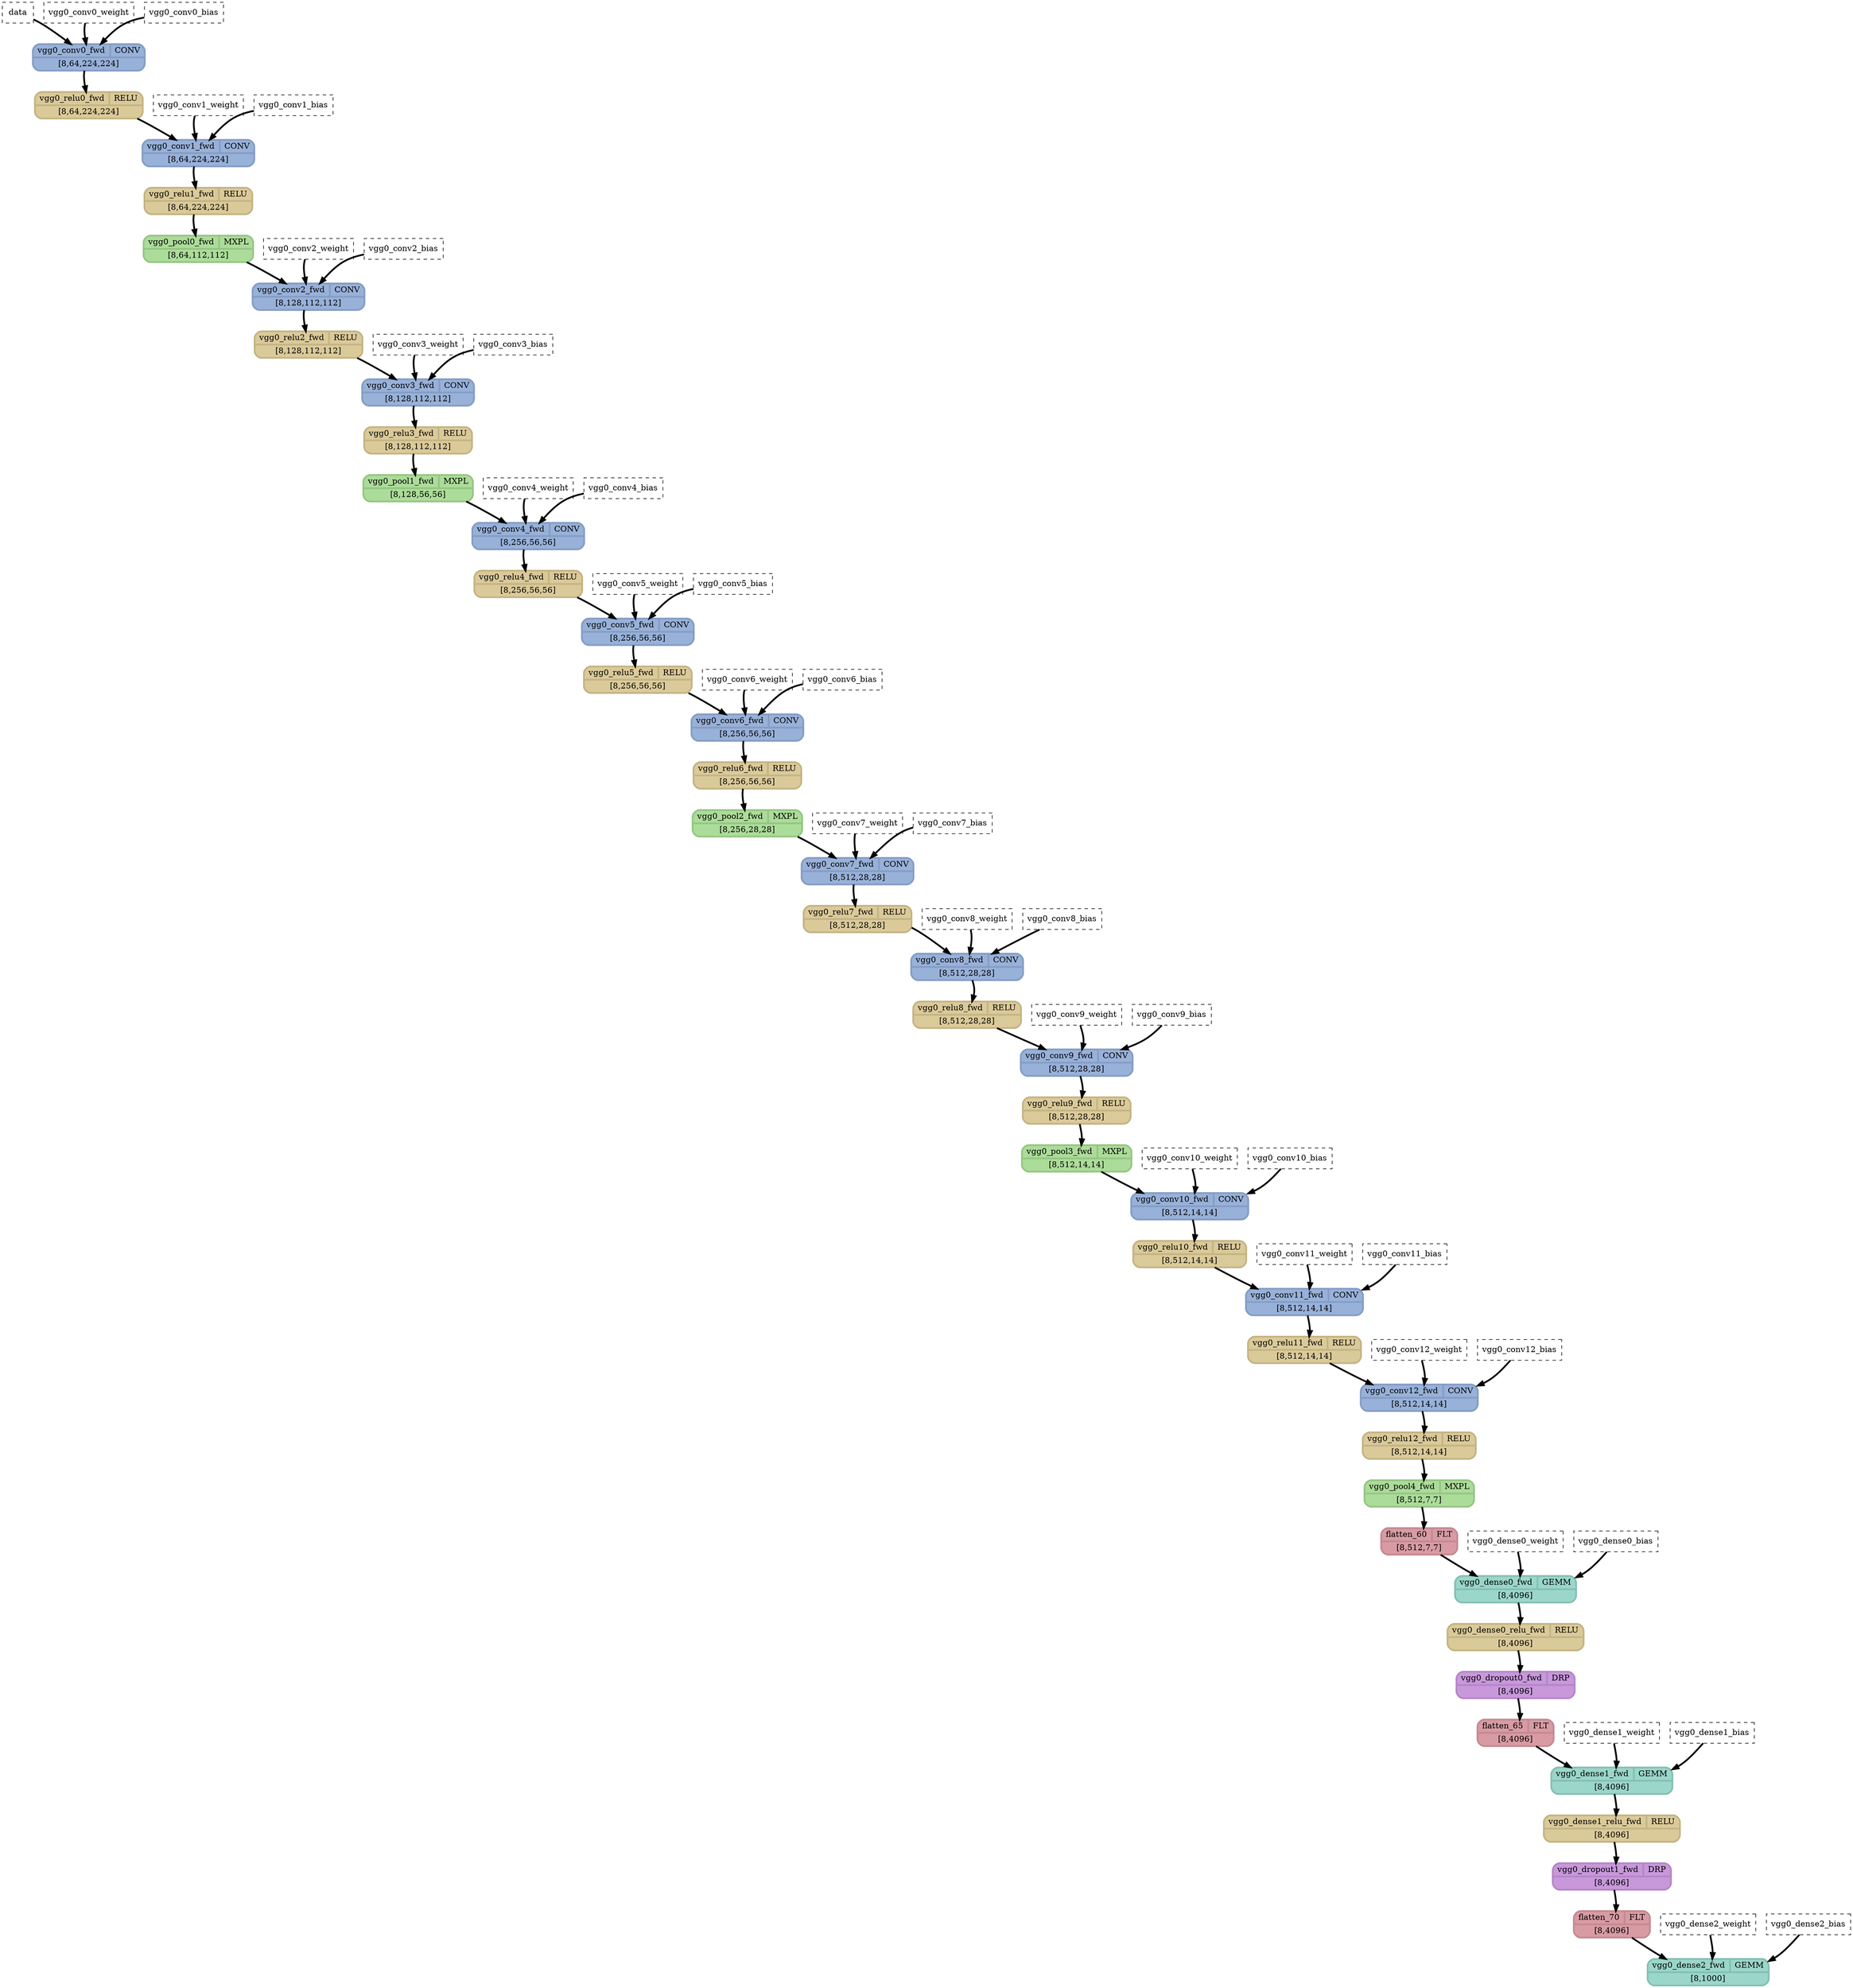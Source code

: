 strict digraph {
  graph [
    rankdir="TB"
    overlap=prism
    overlap_shrink=true
    splines=curved
  ];
  node [
    shape=Mrecord
  ];
  edge [
    penwidth=3
  ];

  // Node definitions.
  "data" [
    id=0
    name="data"
    type=constant_input
    label="data"
    inputs=""
    outputs=""
    shape=box
    style="filled,dashed"
    fillcolor="white"
  ];
  "vgg0_conv0_weight" [
    id=1
    name="vgg0_conv0_weight"
    type=constant_input
    label="vgg0_conv0_weight"
    inputs=""
    outputs=""
    shape=box
    style="filled,dashed"
    fillcolor="white"
  ];
  "vgg0_conv0_bias" [
    id=2
    name="vgg0_conv0_bias"
    type=constant_input
    label="vgg0_conv0_bias"
    inputs=""
    outputs=""
    shape=box
    style="filled,dashed"
    fillcolor="white"
  ];
  "vgg0_conv0_fwd" [
    id=3
    name="vgg0_conv0_fwd"
    type=Conv
    label="{ {vgg0_conv0_fwd  | CONV} | [8,64,224,224] }"
    inputs="data;vgg0_conv0_weight;vgg0_conv0_bias"
    outputs="vgg0_conv0_fwd"
    penwidth=3
    style=filled
    color="#859dc5"
    fontcolor="#000000"
    fillcolor="#98b1d9"
  ];
  "vgg0_relu0_fwd" [
    id=4
    name="vgg0_relu0_fwd"
    type=Relu
    label="{ {vgg0_relu0_fwd  | RELU} | [8,64,224,224] }"
    inputs="vgg0_conv0_fwd"
    outputs="vgg0_relu0_fwd"
    penwidth=3
    style=filled
    color="#c4b483"
    fontcolor="#000000"
    fillcolor="#dbca99"
  ];
  "vgg0_conv1_weight" [
    id=5
    name="vgg0_conv1_weight"
    type=constant_input
    label="vgg0_conv1_weight"
    inputs=""
    outputs=""
    shape=box
    style="filled,dashed"
    fillcolor="white"
  ];
  "vgg0_conv1_bias" [
    id=6
    name="vgg0_conv1_bias"
    type=constant_input
    label="vgg0_conv1_bias"
    inputs=""
    outputs=""
    shape=box
    style="filled,dashed"
    fillcolor="white"
  ];
  "vgg0_conv1_fwd" [
    id=7
    name="vgg0_conv1_fwd"
    type=Conv
    label="{ {vgg0_conv1_fwd  | CONV} | [8,64,224,224] }"
    inputs="vgg0_relu0_fwd;vgg0_conv1_weight;vgg0_conv1_bias"
    outputs="vgg0_conv1_fwd"
    penwidth=3
    style=filled
    color="#859dc5"
    fontcolor="#000000"
    fillcolor="#98b1d9"
  ];
  "vgg0_relu1_fwd" [
    id=8
    name="vgg0_relu1_fwd"
    type=Relu
    label="{ {vgg0_relu1_fwd  | RELU} | [8,64,224,224] }"
    inputs="vgg0_conv1_fwd"
    outputs="vgg0_relu1_fwd"
    penwidth=3
    style=filled
    color="#c4b483"
    fontcolor="#000000"
    fillcolor="#dbca99"
  ];
  "vgg0_pool0_fwd" [
    id=9
    name="vgg0_pool0_fwd"
    type=MaxPool
    label="{ {vgg0_pool0_fwd  | MXPL} | [8,64,112,112] }"
    inputs="vgg0_relu1_fwd"
    outputs="vgg0_pool0_fwd"
    penwidth=3
    style=filled
    color="#96c583"
    fontcolor="#000000"
    fillcolor="#acdc99"
  ];
  "vgg0_conv2_weight" [
    id=10
    name="vgg0_conv2_weight"
    type=constant_input
    label="vgg0_conv2_weight"
    inputs=""
    outputs=""
    shape=box
    style="filled,dashed"
    fillcolor="white"
  ];
  "vgg0_conv2_bias" [
    id=11
    name="vgg0_conv2_bias"
    type=constant_input
    label="vgg0_conv2_bias"
    inputs=""
    outputs=""
    shape=box
    style="filled,dashed"
    fillcolor="white"
  ];
  "vgg0_conv2_fwd" [
    id=12
    name="vgg0_conv2_fwd"
    type=Conv
    label="{ {vgg0_conv2_fwd  | CONV} | [8,128,112,112] }"
    inputs="vgg0_pool0_fwd;vgg0_conv2_weight;vgg0_conv2_bias"
    outputs="vgg0_conv2_fwd"
    penwidth=3
    style=filled
    color="#859dc5"
    fontcolor="#000000"
    fillcolor="#98b1d9"
  ];
  "vgg0_relu2_fwd" [
    id=13
    name="vgg0_relu2_fwd"
    type=Relu
    label="{ {vgg0_relu2_fwd  | RELU} | [8,128,112,112] }"
    inputs="vgg0_conv2_fwd"
    outputs="vgg0_relu2_fwd"
    penwidth=3
    style=filled
    color="#c4b483"
    fontcolor="#000000"
    fillcolor="#dbca99"
  ];
  "vgg0_conv3_weight" [
    id=14
    name="vgg0_conv3_weight"
    type=constant_input
    label="vgg0_conv3_weight"
    inputs=""
    outputs=""
    shape=box
    style="filled,dashed"
    fillcolor="white"
  ];
  "vgg0_conv3_bias" [
    id=15
    name="vgg0_conv3_bias"
    type=constant_input
    label="vgg0_conv3_bias"
    inputs=""
    outputs=""
    shape=box
    style="filled,dashed"
    fillcolor="white"
  ];
  "vgg0_conv3_fwd" [
    id=16
    name="vgg0_conv3_fwd"
    type=Conv
    label="{ {vgg0_conv3_fwd  | CONV} | [8,128,112,112] }"
    inputs="vgg0_relu2_fwd;vgg0_conv3_weight;vgg0_conv3_bias"
    outputs="vgg0_conv3_fwd"
    penwidth=3
    style=filled
    color="#859dc5"
    fontcolor="#000000"
    fillcolor="#98b1d9"
  ];
  "vgg0_relu3_fwd" [
    id=17
    name="vgg0_relu3_fwd"
    type=Relu
    label="{ {vgg0_relu3_fwd  | RELU} | [8,128,112,112] }"
    inputs="vgg0_conv3_fwd"
    outputs="vgg0_relu3_fwd"
    penwidth=3
    style=filled
    color="#c4b483"
    fontcolor="#000000"
    fillcolor="#dbca99"
  ];
  "vgg0_pool1_fwd" [
    id=18
    name="vgg0_pool1_fwd"
    type=MaxPool
    label="{ {vgg0_pool1_fwd  | MXPL} | [8,128,56,56] }"
    inputs="vgg0_relu3_fwd"
    outputs="vgg0_pool1_fwd"
    penwidth=3
    style=filled
    color="#96c583"
    fontcolor="#000000"
    fillcolor="#acdc99"
  ];
  "vgg0_conv4_weight" [
    id=19
    name="vgg0_conv4_weight"
    type=constant_input
    label="vgg0_conv4_weight"
    inputs=""
    outputs=""
    shape=box
    style="filled,dashed"
    fillcolor="white"
  ];
  "vgg0_conv4_bias" [
    id=20
    name="vgg0_conv4_bias"
    type=constant_input
    label="vgg0_conv4_bias"
    inputs=""
    outputs=""
    shape=box
    style="filled,dashed"
    fillcolor="white"
  ];
  "vgg0_conv4_fwd" [
    id=21
    name="vgg0_conv4_fwd"
    type=Conv
    label="{ {vgg0_conv4_fwd  | CONV} | [8,256,56,56] }"
    inputs="vgg0_pool1_fwd;vgg0_conv4_weight;vgg0_conv4_bias"
    outputs="vgg0_conv4_fwd"
    penwidth=3
    style=filled
    color="#859dc5"
    fontcolor="#000000"
    fillcolor="#98b1d9"
  ];
  "vgg0_relu4_fwd" [
    id=22
    name="vgg0_relu4_fwd"
    type=Relu
    label="{ {vgg0_relu4_fwd  | RELU} | [8,256,56,56] }"
    inputs="vgg0_conv4_fwd"
    outputs="vgg0_relu4_fwd"
    penwidth=3
    style=filled
    color="#c4b483"
    fontcolor="#000000"
    fillcolor="#dbca99"
  ];
  "vgg0_conv5_weight" [
    id=23
    name="vgg0_conv5_weight"
    type=constant_input
    label="vgg0_conv5_weight"
    inputs=""
    outputs=""
    shape=box
    style="filled,dashed"
    fillcolor="white"
  ];
  "vgg0_conv5_bias" [
    id=24
    name="vgg0_conv5_bias"
    type=constant_input
    label="vgg0_conv5_bias"
    inputs=""
    outputs=""
    shape=box
    style="filled,dashed"
    fillcolor="white"
  ];
  "vgg0_conv5_fwd" [
    id=25
    name="vgg0_conv5_fwd"
    type=Conv
    label="{ {vgg0_conv5_fwd  | CONV} | [8,256,56,56] }"
    inputs="vgg0_relu4_fwd;vgg0_conv5_weight;vgg0_conv5_bias"
    outputs="vgg0_conv5_fwd"
    penwidth=3
    style=filled
    color="#859dc5"
    fontcolor="#000000"
    fillcolor="#98b1d9"
  ];
  "vgg0_relu5_fwd" [
    id=26
    name="vgg0_relu5_fwd"
    type=Relu
    label="{ {vgg0_relu5_fwd  | RELU} | [8,256,56,56] }"
    inputs="vgg0_conv5_fwd"
    outputs="vgg0_relu5_fwd"
    penwidth=3
    style=filled
    color="#c4b483"
    fontcolor="#000000"
    fillcolor="#dbca99"
  ];
  "vgg0_conv6_weight" [
    id=27
    name="vgg0_conv6_weight"
    type=constant_input
    label="vgg0_conv6_weight"
    inputs=""
    outputs=""
    shape=box
    style="filled,dashed"
    fillcolor="white"
  ];
  "vgg0_conv6_bias" [
    id=28
    name="vgg0_conv6_bias"
    type=constant_input
    label="vgg0_conv6_bias"
    inputs=""
    outputs=""
    shape=box
    style="filled,dashed"
    fillcolor="white"
  ];
  "vgg0_conv6_fwd" [
    id=29
    name="vgg0_conv6_fwd"
    type=Conv
    label="{ {vgg0_conv6_fwd  | CONV} | [8,256,56,56] }"
    inputs="vgg0_relu5_fwd;vgg0_conv6_weight;vgg0_conv6_bias"
    outputs="vgg0_conv6_fwd"
    penwidth=3
    style=filled
    color="#859dc5"
    fontcolor="#000000"
    fillcolor="#98b1d9"
  ];
  "vgg0_relu6_fwd" [
    id=30
    name="vgg0_relu6_fwd"
    type=Relu
    label="{ {vgg0_relu6_fwd  | RELU} | [8,256,56,56] }"
    inputs="vgg0_conv6_fwd"
    outputs="vgg0_relu6_fwd"
    penwidth=3
    style=filled
    color="#c4b483"
    fontcolor="#000000"
    fillcolor="#dbca99"
  ];
  "vgg0_pool2_fwd" [
    id=31
    name="vgg0_pool2_fwd"
    type=MaxPool
    label="{ {vgg0_pool2_fwd  | MXPL} | [8,256,28,28] }"
    inputs="vgg0_relu6_fwd"
    outputs="vgg0_pool2_fwd"
    penwidth=3
    style=filled
    color="#96c583"
    fontcolor="#000000"
    fillcolor="#acdc99"
  ];
  "vgg0_conv7_weight" [
    id=32
    name="vgg0_conv7_weight"
    type=constant_input
    label="vgg0_conv7_weight"
    inputs=""
    outputs=""
    shape=box
    style="filled,dashed"
    fillcolor="white"
  ];
  "vgg0_conv7_bias" [
    id=33
    name="vgg0_conv7_bias"
    type=constant_input
    label="vgg0_conv7_bias"
    inputs=""
    outputs=""
    shape=box
    style="filled,dashed"
    fillcolor="white"
  ];
  "vgg0_conv7_fwd" [
    id=34
    name="vgg0_conv7_fwd"
    type=Conv
    label="{ {vgg0_conv7_fwd  | CONV} | [8,512,28,28] }"
    inputs="vgg0_pool2_fwd;vgg0_conv7_weight;vgg0_conv7_bias"
    outputs="vgg0_conv7_fwd"
    penwidth=3
    style=filled
    color="#859dc5"
    fontcolor="#000000"
    fillcolor="#98b1d9"
  ];
  "vgg0_relu7_fwd" [
    id=35
    name="vgg0_relu7_fwd"
    type=Relu
    label="{ {vgg0_relu7_fwd  | RELU} | [8,512,28,28] }"
    inputs="vgg0_conv7_fwd"
    outputs="vgg0_relu7_fwd"
    penwidth=3
    style=filled
    color="#c4b483"
    fontcolor="#000000"
    fillcolor="#dbca99"
  ];
  "vgg0_conv8_weight" [
    id=36
    name="vgg0_conv8_weight"
    type=constant_input
    label="vgg0_conv8_weight"
    inputs=""
    outputs=""
    shape=box
    style="filled,dashed"
    fillcolor="white"
  ];
  "vgg0_conv8_bias" [
    id=37
    name="vgg0_conv8_bias"
    type=constant_input
    label="vgg0_conv8_bias"
    inputs=""
    outputs=""
    shape=box
    style="filled,dashed"
    fillcolor="white"
  ];
  "vgg0_conv8_fwd" [
    id=38
    name="vgg0_conv8_fwd"
    type=Conv
    label="{ {vgg0_conv8_fwd  | CONV} | [8,512,28,28] }"
    inputs="vgg0_relu7_fwd;vgg0_conv8_weight;vgg0_conv8_bias"
    outputs="vgg0_conv8_fwd"
    penwidth=3
    style=filled
    color="#859dc5"
    fontcolor="#000000"
    fillcolor="#98b1d9"
  ];
  "vgg0_relu8_fwd" [
    id=39
    name="vgg0_relu8_fwd"
    type=Relu
    label="{ {vgg0_relu8_fwd  | RELU} | [8,512,28,28] }"
    inputs="vgg0_conv8_fwd"
    outputs="vgg0_relu8_fwd"
    penwidth=3
    style=filled
    color="#c4b483"
    fontcolor="#000000"
    fillcolor="#dbca99"
  ];
  "vgg0_conv9_weight" [
    id=40
    name="vgg0_conv9_weight"
    type=constant_input
    label="vgg0_conv9_weight"
    inputs=""
    outputs=""
    shape=box
    style="filled,dashed"
    fillcolor="white"
  ];
  "vgg0_conv9_bias" [
    id=41
    name="vgg0_conv9_bias"
    type=constant_input
    label="vgg0_conv9_bias"
    inputs=""
    outputs=""
    shape=box
    style="filled,dashed"
    fillcolor="white"
  ];
  "vgg0_conv9_fwd" [
    id=42
    name="vgg0_conv9_fwd"
    type=Conv
    label="{ {vgg0_conv9_fwd  | CONV} | [8,512,28,28] }"
    inputs="vgg0_relu8_fwd;vgg0_conv9_weight;vgg0_conv9_bias"
    outputs="vgg0_conv9_fwd"
    penwidth=3
    style=filled
    color="#859dc5"
    fontcolor="#000000"
    fillcolor="#98b1d9"
  ];
  "vgg0_relu9_fwd" [
    id=43
    name="vgg0_relu9_fwd"
    type=Relu
    label="{ {vgg0_relu9_fwd  | RELU} | [8,512,28,28] }"
    inputs="vgg0_conv9_fwd"
    outputs="vgg0_relu9_fwd"
    penwidth=3
    style=filled
    color="#c4b483"
    fontcolor="#000000"
    fillcolor="#dbca99"
  ];
  "vgg0_pool3_fwd" [
    id=44
    name="vgg0_pool3_fwd"
    type=MaxPool
    label="{ {vgg0_pool3_fwd  | MXPL} | [8,512,14,14] }"
    inputs="vgg0_relu9_fwd"
    outputs="vgg0_pool3_fwd"
    penwidth=3
    style=filled
    color="#96c583"
    fontcolor="#000000"
    fillcolor="#acdc99"
  ];
  "vgg0_conv10_weight" [
    id=45
    name="vgg0_conv10_weight"
    type=constant_input
    label="vgg0_conv10_weight"
    inputs=""
    outputs=""
    shape=box
    style="filled,dashed"
    fillcolor="white"
  ];
  "vgg0_conv10_bias" [
    id=46
    name="vgg0_conv10_bias"
    type=constant_input
    label="vgg0_conv10_bias"
    inputs=""
    outputs=""
    shape=box
    style="filled,dashed"
    fillcolor="white"
  ];
  "vgg0_conv10_fwd" [
    id=47
    name="vgg0_conv10_fwd"
    type=Conv
    label="{ {vgg0_conv10_fwd  | CONV} | [8,512,14,14] }"
    inputs="vgg0_pool3_fwd;vgg0_conv10_weight;vgg0_conv10_bias"
    outputs="vgg0_conv10_fwd"
    penwidth=3
    style=filled
    color="#859dc5"
    fontcolor="#000000"
    fillcolor="#98b1d9"
  ];
  "vgg0_relu10_fwd" [
    id=48
    name="vgg0_relu10_fwd"
    type=Relu
    label="{ {vgg0_relu10_fwd  | RELU} | [8,512,14,14] }"
    inputs="vgg0_conv10_fwd"
    outputs="vgg0_relu10_fwd"
    penwidth=3
    style=filled
    color="#c4b483"
    fontcolor="#000000"
    fillcolor="#dbca99"
  ];
  "vgg0_conv11_weight" [
    id=49
    name="vgg0_conv11_weight"
    type=constant_input
    label="vgg0_conv11_weight"
    inputs=""
    outputs=""
    shape=box
    style="filled,dashed"
    fillcolor="white"
  ];
  "vgg0_conv11_bias" [
    id=50
    name="vgg0_conv11_bias"
    type=constant_input
    label="vgg0_conv11_bias"
    inputs=""
    outputs=""
    shape=box
    style="filled,dashed"
    fillcolor="white"
  ];
  "vgg0_conv11_fwd" [
    id=51
    name="vgg0_conv11_fwd"
    type=Conv
    label="{ {vgg0_conv11_fwd  | CONV} | [8,512,14,14] }"
    inputs="vgg0_relu10_fwd;vgg0_conv11_weight;vgg0_conv11_bias"
    outputs="vgg0_conv11_fwd"
    penwidth=3
    style=filled
    color="#859dc5"
    fontcolor="#000000"
    fillcolor="#98b1d9"
  ];
  "vgg0_relu11_fwd" [
    id=52
    name="vgg0_relu11_fwd"
    type=Relu
    label="{ {vgg0_relu11_fwd  | RELU} | [8,512,14,14] }"
    inputs="vgg0_conv11_fwd"
    outputs="vgg0_relu11_fwd"
    penwidth=3
    style=filled
    color="#c4b483"
    fontcolor="#000000"
    fillcolor="#dbca99"
  ];
  "vgg0_conv12_weight" [
    id=53
    name="vgg0_conv12_weight"
    type=constant_input
    label="vgg0_conv12_weight"
    inputs=""
    outputs=""
    shape=box
    style="filled,dashed"
    fillcolor="white"
  ];
  "vgg0_conv12_bias" [
    id=54
    name="vgg0_conv12_bias"
    type=constant_input
    label="vgg0_conv12_bias"
    inputs=""
    outputs=""
    shape=box
    style="filled,dashed"
    fillcolor="white"
  ];
  "vgg0_conv12_fwd" [
    id=55
    name="vgg0_conv12_fwd"
    type=Conv
    label="{ {vgg0_conv12_fwd  | CONV} | [8,512,14,14] }"
    inputs="vgg0_relu11_fwd;vgg0_conv12_weight;vgg0_conv12_bias"
    outputs="vgg0_conv12_fwd"
    penwidth=3
    style=filled
    color="#859dc5"
    fontcolor="#000000"
    fillcolor="#98b1d9"
  ];
  "vgg0_relu12_fwd" [
    id=56
    name="vgg0_relu12_fwd"
    type=Relu
    label="{ {vgg0_relu12_fwd  | RELU} | [8,512,14,14] }"
    inputs="vgg0_conv12_fwd"
    outputs="vgg0_relu12_fwd"
    penwidth=3
    style=filled
    color="#c4b483"
    fontcolor="#000000"
    fillcolor="#dbca99"
  ];
  "vgg0_pool4_fwd" [
    id=57
    name="vgg0_pool4_fwd"
    type=MaxPool
    label="{ {vgg0_pool4_fwd  | MXPL} | [8,512,7,7] }"
    inputs="vgg0_relu12_fwd"
    outputs="vgg0_pool4_fwd"
    penwidth=3
    style=filled
    color="#96c583"
    fontcolor="#000000"
    fillcolor="#acdc99"
  ];
  "flatten_60" [
    id=58
    name="flatten_60"
    type=Flatten
    label="{ {flatten_60  | FLT} | [8,512,7,7] }"
    inputs="vgg0_pool4_fwd"
    outputs="flatten_60"
    penwidth=3
    style=filled
    color="#c48991"
    fontcolor="#000000"
    fillcolor="#d89ba4"
  ];
  "vgg0_dense0_weight" [
    id=59
    name="vgg0_dense0_weight"
    type=constant_input
    label="vgg0_dense0_weight"
    inputs=""
    outputs=""
    shape=box
    style="filled,dashed"
    fillcolor="white"
  ];
  "vgg0_dense0_bias" [
    id=60
    name="vgg0_dense0_bias"
    type=constant_input
    label="vgg0_dense0_bias"
    inputs=""
    outputs=""
    shape=box
    style="filled,dashed"
    fillcolor="white"
  ];
  "vgg0_dense0_fwd" [
    id=61
    name="vgg0_dense0_fwd"
    type=Gemm
    label="{ {vgg0_dense0_fwd  | GEMM} | [8,4096] }"
    inputs="flatten_60;vgg0_dense0_weight;vgg0_dense0_bias"
    outputs="vgg0_dense0_fwd"
    penwidth=3
    style=filled
    color="#84bfb3"
    fontcolor="#000000"
    fillcolor="#9ad6c9"
  ];
  "vgg0_dense0_relu_fwd" [
    id=62
    name="vgg0_dense0_relu_fwd"
    type=Relu
    label="{ {vgg0_dense0_relu_fwd  | RELU} | [8,4096] }"
    inputs="vgg0_dense0_fwd"
    outputs="vgg0_dense0_relu_fwd"
    penwidth=3
    style=filled
    color="#c4b483"
    fontcolor="#000000"
    fillcolor="#dbca99"
  ];
  "vgg0_dropout0_fwd" [
    id=63
    name="vgg0_dropout0_fwd"
    type=Dropout
    label="{ {vgg0_dropout0_fwd  | DRP} | [8,4096] }"
    inputs="vgg0_dense0_relu_fwd"
    outputs="vgg0_dropout0_fwd"
    penwidth=3
    style=filled
    color="#b586c7"
    fontcolor="#000000"
    fillcolor="#c898db"
  ];
  "flatten_65" [
    id=64
    name="flatten_65"
    type=Flatten
    label="{ {flatten_65  | FLT} | [8,4096] }"
    inputs="vgg0_dropout0_fwd"
    outputs="flatten_65"
    penwidth=3
    style=filled
    color="#c48991"
    fontcolor="#000000"
    fillcolor="#d89ba4"
  ];
  "vgg0_dense1_weight" [
    id=65
    name="vgg0_dense1_weight"
    type=constant_input
    label="vgg0_dense1_weight"
    inputs=""
    outputs=""
    shape=box
    style="filled,dashed"
    fillcolor="white"
  ];
  "vgg0_dense1_bias" [
    id=66
    name="vgg0_dense1_bias"
    type=constant_input
    label="vgg0_dense1_bias"
    inputs=""
    outputs=""
    shape=box
    style="filled,dashed"
    fillcolor="white"
  ];
  "vgg0_dense1_fwd" [
    id=67
    name="vgg0_dense1_fwd"
    type=Gemm
    label="{ {vgg0_dense1_fwd  | GEMM} | [8,4096] }"
    inputs="flatten_65;vgg0_dense1_weight;vgg0_dense1_bias"
    outputs="vgg0_dense1_fwd"
    penwidth=3
    style=filled
    color="#84bfb3"
    fontcolor="#000000"
    fillcolor="#9ad6c9"
  ];
  "vgg0_dense1_relu_fwd" [
    id=68
    name="vgg0_dense1_relu_fwd"
    type=Relu
    label="{ {vgg0_dense1_relu_fwd  | RELU} | [8,4096] }"
    inputs="vgg0_dense1_fwd"
    outputs="vgg0_dense1_relu_fwd"
    penwidth=3
    style=filled
    color="#c4b483"
    fontcolor="#000000"
    fillcolor="#dbca99"
  ];
  "vgg0_dropout1_fwd" [
    id=69
    name="vgg0_dropout1_fwd"
    type=Dropout
    label="{ {vgg0_dropout1_fwd  | DRP} | [8,4096] }"
    inputs="vgg0_dense1_relu_fwd"
    outputs="vgg0_dropout1_fwd"
    penwidth=3
    style=filled
    color="#b586c7"
    fontcolor="#000000"
    fillcolor="#c898db"
  ];
  "flatten_70" [
    id=70
    name="flatten_70"
    type=Flatten
    label="{ {flatten_70  | FLT} | [8,4096] }"
    inputs="vgg0_dropout1_fwd"
    outputs="flatten_70"
    penwidth=3
    style=filled
    color="#c48991"
    fontcolor="#000000"
    fillcolor="#d89ba4"
  ];
  "vgg0_dense2_weight" [
    id=71
    name="vgg0_dense2_weight"
    type=constant_input
    label="vgg0_dense2_weight"
    inputs=""
    outputs=""
    shape=box
    style="filled,dashed"
    fillcolor="white"
  ];
  "vgg0_dense2_bias" [
    id=72
    name="vgg0_dense2_bias"
    type=constant_input
    label="vgg0_dense2_bias"
    inputs=""
    outputs=""
    shape=box
    style="filled,dashed"
    fillcolor="white"
  ];
  "vgg0_dense2_fwd" [
    id=73
    name="vgg0_dense2_fwd"
    type=Gemm
    label="{ {vgg0_dense2_fwd  | GEMM} | [8,1000] }"
    inputs="flatten_70;vgg0_dense2_weight;vgg0_dense2_bias"
    outputs="vgg0_dense2_fwd"
    penwidth=3
    style=filled
    color="#84bfb3"
    fontcolor="#000000"
    fillcolor="#9ad6c9"
  ];

  // Edge definitions.
  "data" -> "vgg0_conv0_fwd";
  "vgg0_conv0_weight" -> "vgg0_conv0_fwd";
  "vgg0_conv0_bias" -> "vgg0_conv0_fwd";
  "vgg0_conv0_fwd" -> "vgg0_relu0_fwd";
  "vgg0_relu0_fwd" -> "vgg0_conv1_fwd";
  "vgg0_conv1_weight" -> "vgg0_conv1_fwd";
  "vgg0_conv1_bias" -> "vgg0_conv1_fwd";
  "vgg0_conv1_fwd" -> "vgg0_relu1_fwd";
  "vgg0_relu1_fwd" -> "vgg0_pool0_fwd";
  "vgg0_pool0_fwd" -> "vgg0_conv2_fwd";
  "vgg0_conv2_weight" -> "vgg0_conv2_fwd";
  "vgg0_conv2_bias" -> "vgg0_conv2_fwd";
  "vgg0_conv2_fwd" -> "vgg0_relu2_fwd";
  "vgg0_relu2_fwd" -> "vgg0_conv3_fwd";
  "vgg0_conv3_weight" -> "vgg0_conv3_fwd";
  "vgg0_conv3_bias" -> "vgg0_conv3_fwd";
  "vgg0_conv3_fwd" -> "vgg0_relu3_fwd";
  "vgg0_relu3_fwd" -> "vgg0_pool1_fwd";
  "vgg0_pool1_fwd" -> "vgg0_conv4_fwd";
  "vgg0_conv4_weight" -> "vgg0_conv4_fwd";
  "vgg0_conv4_bias" -> "vgg0_conv4_fwd";
  "vgg0_conv4_fwd" -> "vgg0_relu4_fwd";
  "vgg0_relu4_fwd" -> "vgg0_conv5_fwd";
  "vgg0_conv5_weight" -> "vgg0_conv5_fwd";
  "vgg0_conv5_bias" -> "vgg0_conv5_fwd";
  "vgg0_conv5_fwd" -> "vgg0_relu5_fwd";
  "vgg0_relu5_fwd" -> "vgg0_conv6_fwd";
  "vgg0_conv6_weight" -> "vgg0_conv6_fwd";
  "vgg0_conv6_bias" -> "vgg0_conv6_fwd";
  "vgg0_conv6_fwd" -> "vgg0_relu6_fwd";
  "vgg0_relu6_fwd" -> "vgg0_pool2_fwd";
  "vgg0_pool2_fwd" -> "vgg0_conv7_fwd";
  "vgg0_conv7_weight" -> "vgg0_conv7_fwd";
  "vgg0_conv7_bias" -> "vgg0_conv7_fwd";
  "vgg0_conv7_fwd" -> "vgg0_relu7_fwd";
  "vgg0_relu7_fwd" -> "vgg0_conv8_fwd";
  "vgg0_conv8_weight" -> "vgg0_conv8_fwd";
  "vgg0_conv8_bias" -> "vgg0_conv8_fwd";
  "vgg0_conv8_fwd" -> "vgg0_relu8_fwd";
  "vgg0_relu8_fwd" -> "vgg0_conv9_fwd";
  "vgg0_conv9_weight" -> "vgg0_conv9_fwd";
  "vgg0_conv9_bias" -> "vgg0_conv9_fwd";
  "vgg0_conv9_fwd" -> "vgg0_relu9_fwd";
  "vgg0_relu9_fwd" -> "vgg0_pool3_fwd";
  "vgg0_pool3_fwd" -> "vgg0_conv10_fwd";
  "vgg0_conv10_weight" -> "vgg0_conv10_fwd";
  "vgg0_conv10_bias" -> "vgg0_conv10_fwd";
  "vgg0_conv10_fwd" -> "vgg0_relu10_fwd";
  "vgg0_relu10_fwd" -> "vgg0_conv11_fwd";
  "vgg0_conv11_weight" -> "vgg0_conv11_fwd";
  "vgg0_conv11_bias" -> "vgg0_conv11_fwd";
  "vgg0_conv11_fwd" -> "vgg0_relu11_fwd";
  "vgg0_relu11_fwd" -> "vgg0_conv12_fwd";
  "vgg0_conv12_weight" -> "vgg0_conv12_fwd";
  "vgg0_conv12_bias" -> "vgg0_conv12_fwd";
  "vgg0_conv12_fwd" -> "vgg0_relu12_fwd";
  "vgg0_relu12_fwd" -> "vgg0_pool4_fwd";
  "vgg0_pool4_fwd" -> "flatten_60";
  "flatten_60" -> "vgg0_dense0_fwd";
  "vgg0_dense0_weight" -> "vgg0_dense0_fwd";
  "vgg0_dense0_bias" -> "vgg0_dense0_fwd";
  "vgg0_dense0_fwd" -> "vgg0_dense0_relu_fwd";
  "vgg0_dense0_relu_fwd" -> "vgg0_dropout0_fwd";
  "vgg0_dropout0_fwd" -> "flatten_65";
  "flatten_65" -> "vgg0_dense1_fwd";
  "vgg0_dense1_weight" -> "vgg0_dense1_fwd";
  "vgg0_dense1_bias" -> "vgg0_dense1_fwd";
  "vgg0_dense1_fwd" -> "vgg0_dense1_relu_fwd";
  "vgg0_dense1_relu_fwd" -> "vgg0_dropout1_fwd";
  "vgg0_dropout1_fwd" -> "flatten_70";
  "flatten_70" -> "vgg0_dense2_fwd";
  "vgg0_dense2_weight" -> "vgg0_dense2_fwd";
  "vgg0_dense2_bias" -> "vgg0_dense2_fwd";
}